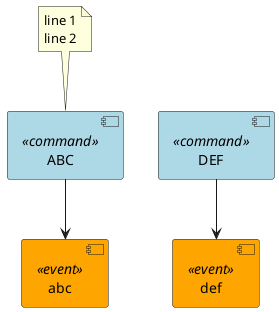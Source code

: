 @startuml
skinparam component {
	backgroundColor<<event>> Orange
	backgroundColor<<command>> LightBlue
	backgroundColor<<external>> Pink
	backgroundColor<<document>> Green
}
component C0 <<command>> [
ABC
]
note top of C0
line 1
line 2
end note
component C3 <<event>> [
abc
]
C0 --> C3
component C4 <<command>> [
DEF
]
C0 -[hidden]right-> C4
component C5 <<event>> [
def
]
C4 --> C5
@enduml
